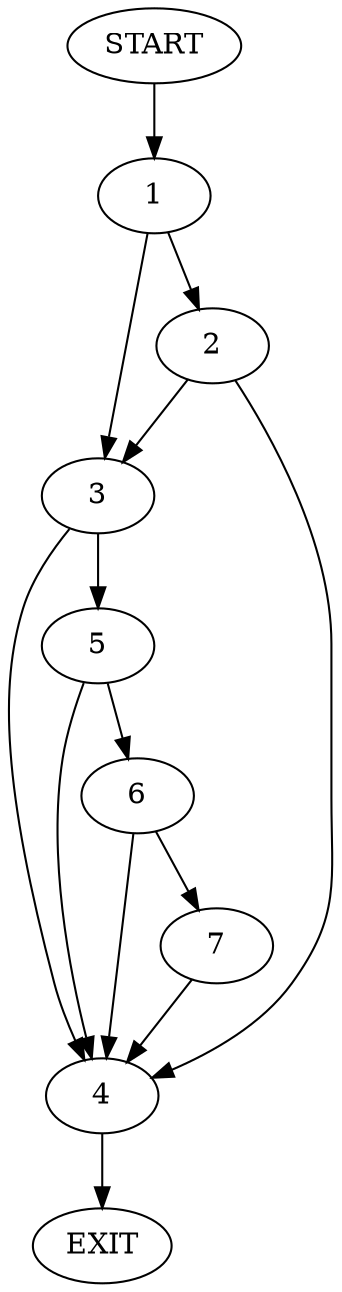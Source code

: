 digraph {
0 [label="START"]
8 [label="EXIT"]
0 -> 1
1 -> 2
1 -> 3
2 -> 4
2 -> 3
3 -> 4
3 -> 5
4 -> 8
5 -> 6
5 -> 4
6 -> 7
6 -> 4
7 -> 4
}

